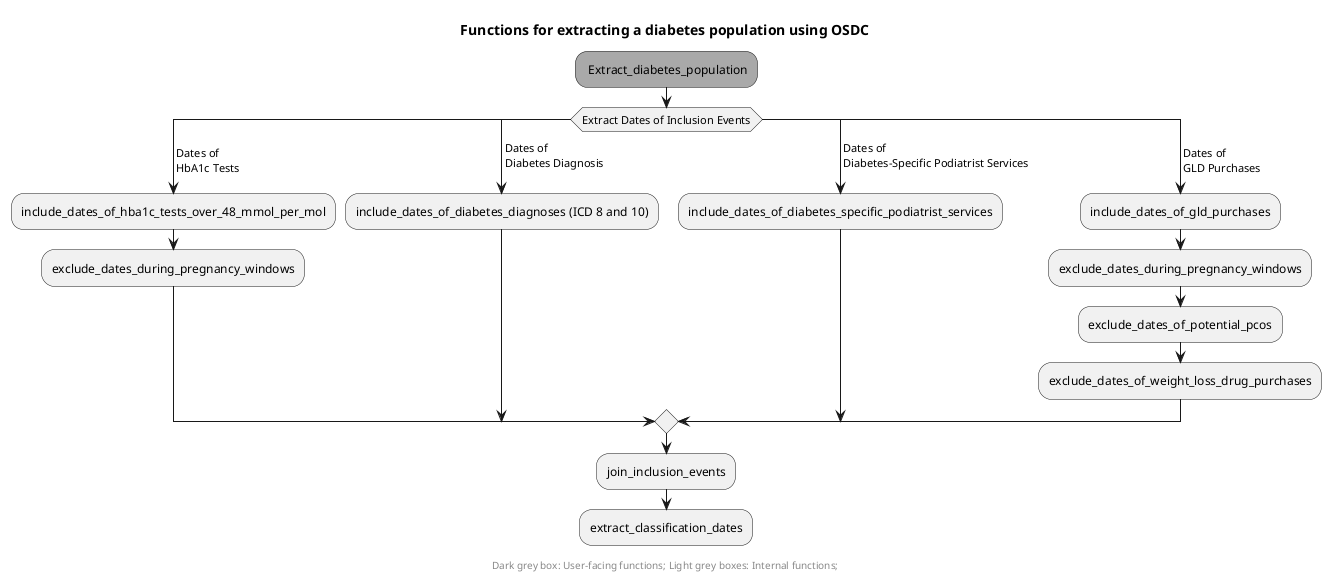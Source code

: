 @startuml diabetes-population-functions 

title Functions for extracting a diabetes population using OSDC

#darkgrey: Extract_diabetes_population;


switch (Extract Dates of Inclusion Events)
case ( Dates of\n HbA1c Tests)
    :include_dates_of_hba1c_tests_over_48_mmol_per_mol;
    :exclude_dates_during_pregnancy_windows;
case ( Dates of\n Diabetes Diagnosis)
    :include_dates_of_diabetes_diagnoses (ICD 8 and 10);
case ( Dates of\n Diabetes-Specific Podiatrist Services)
    :include_dates_of_diabetes_specific_podiatrist_services;
case ( Dates of\n GLD Purchases)
    :include_dates_of_gld_purchases;
    :exclude_dates_during_pregnancy_windows;
    :exclude_dates_of_potential_pcos;
    :exclude_dates_of_weight_loss_drug_purchases;
endswitch

:join_inclusion_events;
:extract_classification_dates;

center footer \nDark grey box: User-facing functions; Light grey boxes: Internal functions;

@enduml